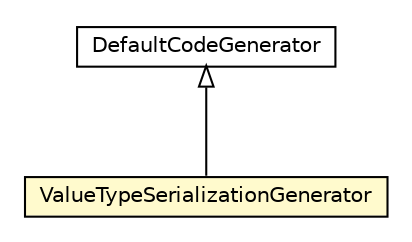 #!/usr/local/bin/dot
#
# Class diagram 
# Generated by UMLGraph version 5.1 (http://www.umlgraph.org/)
#

digraph G {
	edge [fontname="Helvetica",fontsize=10,labelfontname="Helvetica",labelfontsize=10];
	node [fontname="Helvetica",fontsize=10,shape=plaintext];
	nodesep=0.25;
	ranksep=0.5;
	// pt.ist.fenixframework.dml.ValueTypeSerializationGenerator
	c38718 [label=<<table title="pt.ist.fenixframework.dml.ValueTypeSerializationGenerator" border="0" cellborder="1" cellspacing="0" cellpadding="2" port="p" bgcolor="lemonChiffon" href="./ValueTypeSerializationGenerator.html">
		<tr><td><table border="0" cellspacing="0" cellpadding="1">
<tr><td align="center" balign="center"> ValueTypeSerializationGenerator </td></tr>
		</table></td></tr>
		</table>>, fontname="Helvetica", fontcolor="black", fontsize=10.0];
	// pt.ist.fenixframework.dml.DefaultCodeGenerator
	c38720 [label=<<table title="pt.ist.fenixframework.dml.DefaultCodeGenerator" border="0" cellborder="1" cellspacing="0" cellpadding="2" port="p" href="./DefaultCodeGenerator.html">
		<tr><td><table border="0" cellspacing="0" cellpadding="1">
<tr><td align="center" balign="center"> DefaultCodeGenerator </td></tr>
		</table></td></tr>
		</table>>, fontname="Helvetica", fontcolor="black", fontsize=10.0];
	//pt.ist.fenixframework.dml.ValueTypeSerializationGenerator extends pt.ist.fenixframework.dml.DefaultCodeGenerator
	c38720:p -> c38718:p [dir=back,arrowtail=empty];
}

